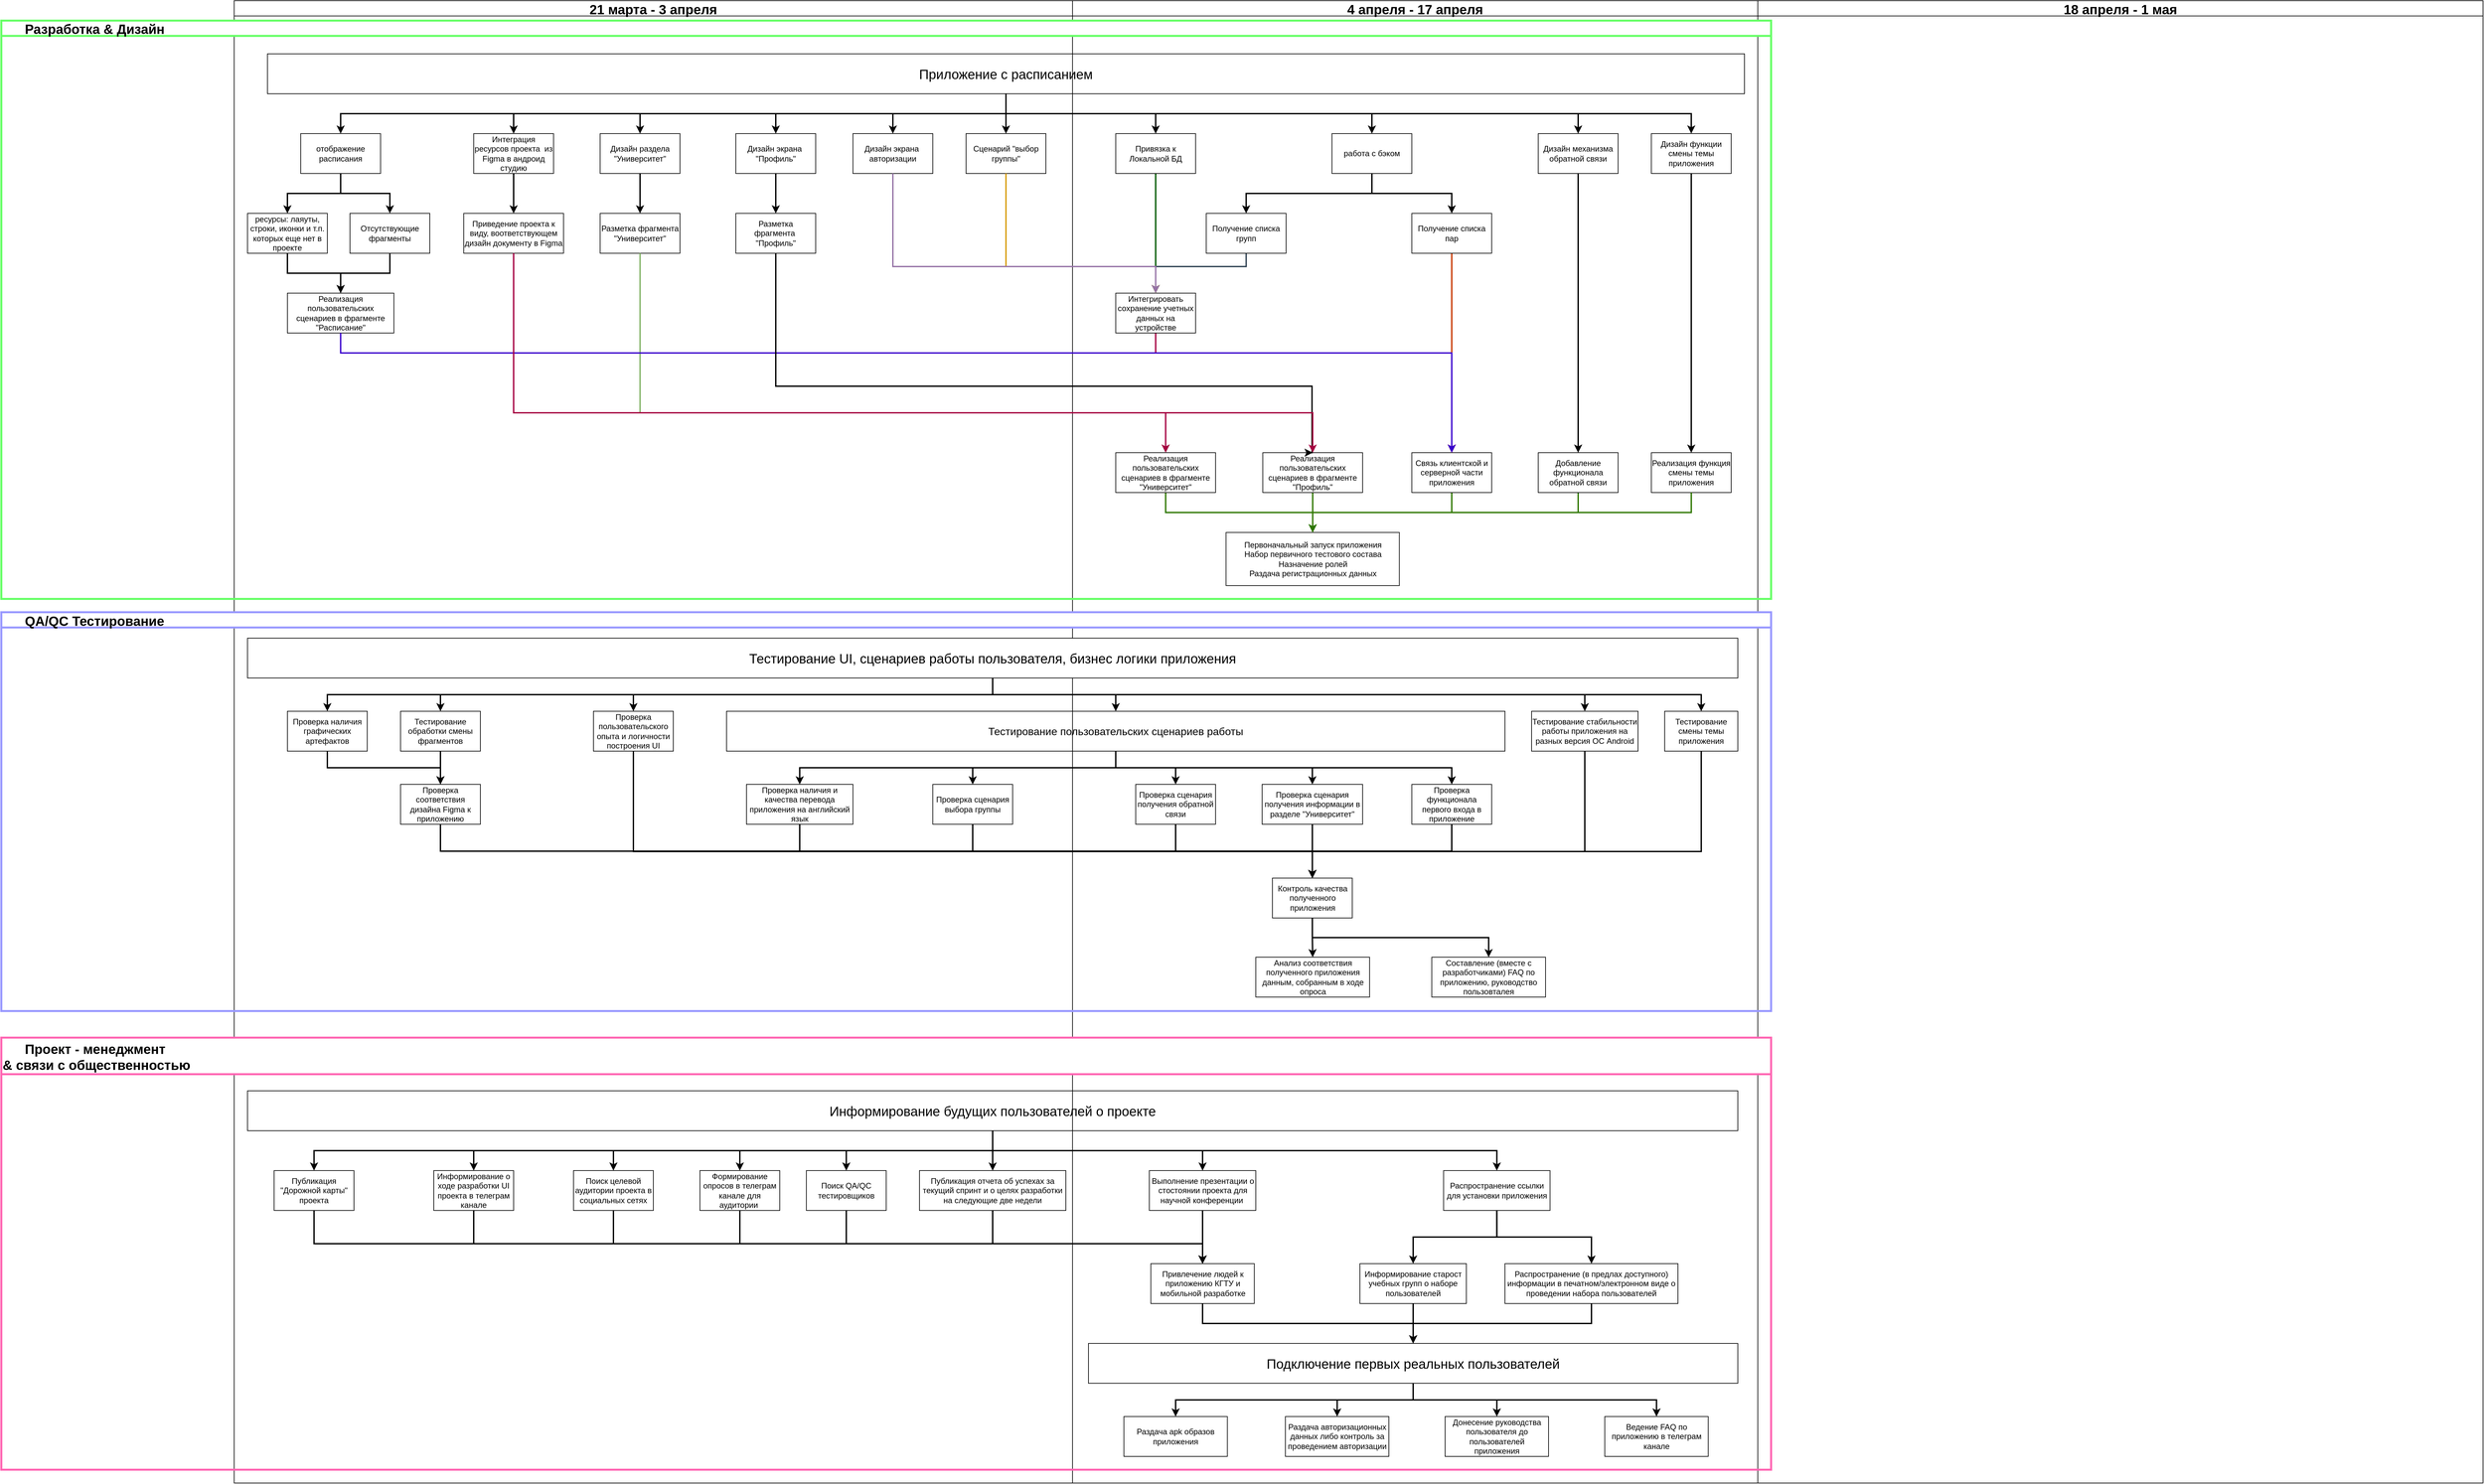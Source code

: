 <mxfile version="16.5.1" type="device"><diagram id="C5RBs43oDa-KdzZeNtuy" name="Page-1"><mxGraphModel dx="3987" dy="1922" grid="1" gridSize="10" guides="1" tooltips="1" connect="1" arrows="1" fold="1" page="1" pageScale="1" pageWidth="827" pageHeight="1169" math="0" shadow="0"><root><mxCell id="WIyWlLk6GJQsqaUBKTNV-0"/><mxCell id="WIyWlLk6GJQsqaUBKTNV-1" parent="WIyWlLk6GJQsqaUBKTNV-0"/><mxCell id="mG1M-yk3VcpNucP_O7us-0" value="21 марта - 3 апреля" style="swimlane;fontSize=20;" parent="WIyWlLk6GJQsqaUBKTNV-1" vertex="1"><mxGeometry x="-460" width="1260" height="2230" as="geometry"/></mxCell><mxCell id="mG1M-yk3VcpNucP_O7us-6" style="edgeStyle=orthogonalEdgeStyle;rounded=0;orthogonalLoop=1;jettySize=auto;html=1;exitX=0.5;exitY=1;exitDx=0;exitDy=0;entryX=0.5;entryY=0;entryDx=0;entryDy=0;strokeWidth=2;" parent="mG1M-yk3VcpNucP_O7us-0" source="mG1M-yk3VcpNucP_O7us-3" target="mG1M-yk3VcpNucP_O7us-4" edge="1"><mxGeometry relative="1" as="geometry"/></mxCell><mxCell id="mG1M-yk3VcpNucP_O7us-9" style="edgeStyle=orthogonalEdgeStyle;rounded=0;orthogonalLoop=1;jettySize=auto;html=1;exitX=0.5;exitY=1;exitDx=0;exitDy=0;entryX=0.5;entryY=0;entryDx=0;entryDy=0;strokeWidth=2;" parent="mG1M-yk3VcpNucP_O7us-0" source="mG1M-yk3VcpNucP_O7us-3" target="mG1M-yk3VcpNucP_O7us-7" edge="1"><mxGeometry relative="1" as="geometry"/></mxCell><mxCell id="mG1M-yk3VcpNucP_O7us-24" style="edgeStyle=orthogonalEdgeStyle;rounded=0;orthogonalLoop=1;jettySize=auto;html=1;exitX=0.5;exitY=1;exitDx=0;exitDy=0;entryX=0.5;entryY=0;entryDx=0;entryDy=0;strokeWidth=2;" parent="mG1M-yk3VcpNucP_O7us-0" source="mG1M-yk3VcpNucP_O7us-3" target="mG1M-yk3VcpNucP_O7us-22" edge="1"><mxGeometry relative="1" as="geometry"/></mxCell><mxCell id="tsJl-Ncf4LQi9Bpg0FQV-4" style="edgeStyle=orthogonalEdgeStyle;rounded=0;orthogonalLoop=1;jettySize=auto;html=1;exitX=0.5;exitY=1;exitDx=0;exitDy=0;entryX=0.5;entryY=0;entryDx=0;entryDy=0;strokeWidth=2;" edge="1" parent="mG1M-yk3VcpNucP_O7us-0" source="mG1M-yk3VcpNucP_O7us-3" target="tsJl-Ncf4LQi9Bpg0FQV-3"><mxGeometry relative="1" as="geometry"/></mxCell><mxCell id="tsJl-Ncf4LQi9Bpg0FQV-12" style="edgeStyle=orthogonalEdgeStyle;rounded=0;orthogonalLoop=1;jettySize=auto;html=1;exitX=0.5;exitY=1;exitDx=0;exitDy=0;entryX=0.5;entryY=0;entryDx=0;entryDy=0;strokeWidth=2;" edge="1" parent="mG1M-yk3VcpNucP_O7us-0" source="mG1M-yk3VcpNucP_O7us-3" target="tsJl-Ncf4LQi9Bpg0FQV-11"><mxGeometry relative="1" as="geometry"/></mxCell><mxCell id="tsJl-Ncf4LQi9Bpg0FQV-28" style="edgeStyle=orthogonalEdgeStyle;rounded=0;orthogonalLoop=1;jettySize=auto;html=1;exitX=0.5;exitY=1;exitDx=0;exitDy=0;entryX=0.5;entryY=0;entryDx=0;entryDy=0;strokeWidth=2;" edge="1" parent="mG1M-yk3VcpNucP_O7us-0" source="mG1M-yk3VcpNucP_O7us-3" target="tsJl-Ncf4LQi9Bpg0FQV-27"><mxGeometry relative="1" as="geometry"/></mxCell><mxCell id="mG1M-yk3VcpNucP_O7us-3" value="&lt;font style=&quot;font-size: 20px&quot;&gt;Приложение с расписанием&lt;/font&gt;" style="rounded=0;whiteSpace=wrap;html=1;" parent="mG1M-yk3VcpNucP_O7us-0" vertex="1"><mxGeometry x="50" y="80" width="2220" height="60" as="geometry"/></mxCell><mxCell id="mG1M-yk3VcpNucP_O7us-12" style="edgeStyle=orthogonalEdgeStyle;rounded=0;orthogonalLoop=1;jettySize=auto;html=1;exitX=0.5;exitY=1;exitDx=0;exitDy=0;entryX=0.5;entryY=0;entryDx=0;entryDy=0;strokeWidth=2;" parent="mG1M-yk3VcpNucP_O7us-0" source="mG1M-yk3VcpNucP_O7us-4" target="mG1M-yk3VcpNucP_O7us-10" edge="1"><mxGeometry relative="1" as="geometry"/></mxCell><mxCell id="mG1M-yk3VcpNucP_O7us-13" style="edgeStyle=orthogonalEdgeStyle;rounded=0;orthogonalLoop=1;jettySize=auto;html=1;exitX=0.5;exitY=1;exitDx=0;exitDy=0;entryX=0.5;entryY=0;entryDx=0;entryDy=0;strokeWidth=2;" parent="mG1M-yk3VcpNucP_O7us-0" source="mG1M-yk3VcpNucP_O7us-4" target="mG1M-yk3VcpNucP_O7us-11" edge="1"><mxGeometry relative="1" as="geometry"/></mxCell><mxCell id="mG1M-yk3VcpNucP_O7us-4" value="отображение расписания" style="rounded=0;whiteSpace=wrap;html=1;" parent="mG1M-yk3VcpNucP_O7us-0" vertex="1"><mxGeometry x="100" y="200" width="120" height="60" as="geometry"/></mxCell><mxCell id="tsJl-Ncf4LQi9Bpg0FQV-23" style="edgeStyle=orthogonalEdgeStyle;rounded=0;orthogonalLoop=1;jettySize=auto;html=1;exitX=0.5;exitY=1;exitDx=0;exitDy=0;entryX=0.5;entryY=0;entryDx=0;entryDy=0;strokeWidth=2;" edge="1" parent="mG1M-yk3VcpNucP_O7us-0" source="mG1M-yk3VcpNucP_O7us-7" target="tsJl-Ncf4LQi9Bpg0FQV-22"><mxGeometry relative="1" as="geometry"/></mxCell><mxCell id="mG1M-yk3VcpNucP_O7us-7" value="Интеграция ресурсов проекта&amp;nbsp; из Figma в андроид студию" style="rounded=0;whiteSpace=wrap;html=1;" parent="mG1M-yk3VcpNucP_O7us-0" vertex="1"><mxGeometry x="360" y="200" width="120" height="60" as="geometry"/></mxCell><mxCell id="tsJl-Ncf4LQi9Bpg0FQV-1" style="edgeStyle=orthogonalEdgeStyle;rounded=0;orthogonalLoop=1;jettySize=auto;html=1;exitX=0.5;exitY=1;exitDx=0;exitDy=0;entryX=0.5;entryY=0;entryDx=0;entryDy=0;strokeWidth=2;" edge="1" parent="mG1M-yk3VcpNucP_O7us-0" source="mG1M-yk3VcpNucP_O7us-10" target="tsJl-Ncf4LQi9Bpg0FQV-0"><mxGeometry relative="1" as="geometry"/></mxCell><mxCell id="mG1M-yk3VcpNucP_O7us-10" value="ресурсы: лаяуты, строки, иконки и т.п. которых еще нет в проекте" style="rounded=0;whiteSpace=wrap;html=1;" parent="mG1M-yk3VcpNucP_O7us-0" vertex="1"><mxGeometry x="20" y="320" width="120" height="60" as="geometry"/></mxCell><mxCell id="tsJl-Ncf4LQi9Bpg0FQV-2" style="edgeStyle=orthogonalEdgeStyle;rounded=0;orthogonalLoop=1;jettySize=auto;html=1;exitX=0.5;exitY=1;exitDx=0;exitDy=0;entryX=0.5;entryY=0;entryDx=0;entryDy=0;strokeWidth=2;" edge="1" parent="mG1M-yk3VcpNucP_O7us-0" source="mG1M-yk3VcpNucP_O7us-11" target="tsJl-Ncf4LQi9Bpg0FQV-0"><mxGeometry relative="1" as="geometry"/></mxCell><mxCell id="mG1M-yk3VcpNucP_O7us-11" value="Отсутствующие фрагменты" style="rounded=0;whiteSpace=wrap;html=1;" parent="mG1M-yk3VcpNucP_O7us-0" vertex="1"><mxGeometry x="174" y="320" width="120" height="60" as="geometry"/></mxCell><mxCell id="tsJl-Ncf4LQi9Bpg0FQV-8" style="edgeStyle=orthogonalEdgeStyle;rounded=0;orthogonalLoop=1;jettySize=auto;html=1;exitX=0.5;exitY=1;exitDx=0;exitDy=0;entryX=0.5;entryY=0;entryDx=0;entryDy=0;strokeWidth=2;" edge="1" parent="mG1M-yk3VcpNucP_O7us-0" source="mG1M-yk3VcpNucP_O7us-22" target="tsJl-Ncf4LQi9Bpg0FQV-7"><mxGeometry relative="1" as="geometry"/></mxCell><mxCell id="mG1M-yk3VcpNucP_O7us-22" value="Дизайн раздела &quot;Университет&quot;" style="rounded=0;whiteSpace=wrap;html=1;" parent="mG1M-yk3VcpNucP_O7us-0" vertex="1"><mxGeometry x="550" y="200" width="120" height="60" as="geometry"/></mxCell><mxCell id="tsJl-Ncf4LQi9Bpg0FQV-0" value="Реализация пользовательских сценариев в фрагменте &quot;Расписание&quot;" style="rounded=0;whiteSpace=wrap;html=1;" vertex="1" parent="mG1M-yk3VcpNucP_O7us-0"><mxGeometry x="80" y="440" width="160" height="60" as="geometry"/></mxCell><mxCell id="tsJl-Ncf4LQi9Bpg0FQV-3" value="Дизайн экрана&amp;nbsp; авторизации" style="rounded=0;whiteSpace=wrap;html=1;" vertex="1" parent="mG1M-yk3VcpNucP_O7us-0"><mxGeometry x="930" y="200" width="120" height="60" as="geometry"/></mxCell><mxCell id="tsJl-Ncf4LQi9Bpg0FQV-7" value="Разметка фрагмента &quot;Университет&quot;" style="rounded=0;whiteSpace=wrap;html=1;" vertex="1" parent="mG1M-yk3VcpNucP_O7us-0"><mxGeometry x="550" y="320" width="120" height="60" as="geometry"/></mxCell><mxCell id="tsJl-Ncf4LQi9Bpg0FQV-11" value="Сценарий &quot;выбор группы&quot;" style="rounded=0;whiteSpace=wrap;html=1;" vertex="1" parent="mG1M-yk3VcpNucP_O7us-0"><mxGeometry x="1100" y="200" width="120" height="60" as="geometry"/></mxCell><mxCell id="tsJl-Ncf4LQi9Bpg0FQV-22" value="Приведение проекта к виду, воответствующем дизайн документу в Figma" style="rounded=0;whiteSpace=wrap;html=1;" vertex="1" parent="mG1M-yk3VcpNucP_O7us-0"><mxGeometry x="345" y="320" width="150" height="60" as="geometry"/></mxCell><mxCell id="tsJl-Ncf4LQi9Bpg0FQV-30" style="edgeStyle=orthogonalEdgeStyle;rounded=0;orthogonalLoop=1;jettySize=auto;html=1;exitX=0.5;exitY=1;exitDx=0;exitDy=0;entryX=0.5;entryY=0;entryDx=0;entryDy=0;strokeWidth=2;" edge="1" parent="mG1M-yk3VcpNucP_O7us-0" source="tsJl-Ncf4LQi9Bpg0FQV-27" target="tsJl-Ncf4LQi9Bpg0FQV-29"><mxGeometry relative="1" as="geometry"/></mxCell><mxCell id="tsJl-Ncf4LQi9Bpg0FQV-27" value="Дизайн экрана&amp;nbsp; &quot;Профиль&quot;" style="rounded=0;whiteSpace=wrap;html=1;" vertex="1" parent="mG1M-yk3VcpNucP_O7us-0"><mxGeometry x="754" y="200" width="120" height="60" as="geometry"/></mxCell><mxCell id="tsJl-Ncf4LQi9Bpg0FQV-29" value="Разметка фрагмента&amp;nbsp; &quot;Профиль&quot;" style="rounded=0;whiteSpace=wrap;html=1;" vertex="1" parent="mG1M-yk3VcpNucP_O7us-0"><mxGeometry x="754" y="320" width="120" height="60" as="geometry"/></mxCell><mxCell id="tsJl-Ncf4LQi9Bpg0FQV-76" style="edgeStyle=orthogonalEdgeStyle;rounded=0;orthogonalLoop=1;jettySize=auto;html=1;exitX=0.5;exitY=1;exitDx=0;exitDy=0;entryX=0.5;entryY=0;entryDx=0;entryDy=0;fontSize=20;strokeWidth=2;" edge="1" parent="mG1M-yk3VcpNucP_O7us-0" source="tsJl-Ncf4LQi9Bpg0FQV-72" target="tsJl-Ncf4LQi9Bpg0FQV-75"><mxGeometry relative="1" as="geometry"/></mxCell><mxCell id="tsJl-Ncf4LQi9Bpg0FQV-72" value="Тестирование обработки смены фрагментов" style="rounded=0;whiteSpace=wrap;html=1;" vertex="1" parent="mG1M-yk3VcpNucP_O7us-0"><mxGeometry x="250" y="1069" width="120" height="60" as="geometry"/></mxCell><mxCell id="tsJl-Ncf4LQi9Bpg0FQV-83" style="edgeStyle=orthogonalEdgeStyle;rounded=0;orthogonalLoop=1;jettySize=auto;html=1;exitX=0.5;exitY=1;exitDx=0;exitDy=0;entryX=0.5;entryY=0;entryDx=0;entryDy=0;fontSize=20;strokeWidth=2;" edge="1" parent="mG1M-yk3VcpNucP_O7us-0" source="tsJl-Ncf4LQi9Bpg0FQV-74" target="tsJl-Ncf4LQi9Bpg0FQV-81"><mxGeometry relative="1" as="geometry"/></mxCell><mxCell id="tsJl-Ncf4LQi9Bpg0FQV-96" style="edgeStyle=orthogonalEdgeStyle;rounded=0;orthogonalLoop=1;jettySize=auto;html=1;exitX=0.5;exitY=1;exitDx=0;exitDy=0;entryX=0.5;entryY=0;entryDx=0;entryDy=0;fontSize=20;strokeWidth=2;" edge="1" parent="mG1M-yk3VcpNucP_O7us-0" source="tsJl-Ncf4LQi9Bpg0FQV-74" target="tsJl-Ncf4LQi9Bpg0FQV-95"><mxGeometry relative="1" as="geometry"/></mxCell><mxCell id="tsJl-Ncf4LQi9Bpg0FQV-74" value="&lt;font style=&quot;font-size: 16px&quot;&gt;Тестирование пользовательских сценариев работы&lt;/font&gt;" style="rounded=0;whiteSpace=wrap;html=1;" vertex="1" parent="mG1M-yk3VcpNucP_O7us-0"><mxGeometry x="740" y="1069" width="1170" height="60" as="geometry"/></mxCell><mxCell id="tsJl-Ncf4LQi9Bpg0FQV-75" value="Проверка соответствия дизайна Figma к приложению" style="rounded=0;whiteSpace=wrap;html=1;" vertex="1" parent="mG1M-yk3VcpNucP_O7us-0"><mxGeometry x="250" y="1179" width="120" height="60" as="geometry"/></mxCell><mxCell id="tsJl-Ncf4LQi9Bpg0FQV-79" style="edgeStyle=orthogonalEdgeStyle;rounded=0;orthogonalLoop=1;jettySize=auto;html=1;exitX=0.5;exitY=1;exitDx=0;exitDy=0;entryX=0.5;entryY=0;entryDx=0;entryDy=0;fontSize=20;strokeWidth=2;" edge="1" parent="mG1M-yk3VcpNucP_O7us-0" source="tsJl-Ncf4LQi9Bpg0FQV-77" target="tsJl-Ncf4LQi9Bpg0FQV-75"><mxGeometry relative="1" as="geometry"/></mxCell><mxCell id="tsJl-Ncf4LQi9Bpg0FQV-77" value="Проверка наличия графических артефактов" style="rounded=0;whiteSpace=wrap;html=1;" vertex="1" parent="mG1M-yk3VcpNucP_O7us-0"><mxGeometry x="80" y="1069" width="120" height="60" as="geometry"/></mxCell><mxCell id="tsJl-Ncf4LQi9Bpg0FQV-81" value="Проверка сценария выбора группы" style="rounded=0;whiteSpace=wrap;html=1;" vertex="1" parent="mG1M-yk3VcpNucP_O7us-0"><mxGeometry x="1050" y="1179" width="120" height="60" as="geometry"/></mxCell><mxCell id="tsJl-Ncf4LQi9Bpg0FQV-95" value="Проверка наличия и качества перевода приложения на английский язык" style="rounded=0;whiteSpace=wrap;html=1;" vertex="1" parent="mG1M-yk3VcpNucP_O7us-0"><mxGeometry x="770" y="1179" width="160" height="60" as="geometry"/></mxCell><mxCell id="tsJl-Ncf4LQi9Bpg0FQV-105" value="Проверка пользовательского опыта и логичности построения UI" style="rounded=0;whiteSpace=wrap;html=1;" vertex="1" parent="mG1M-yk3VcpNucP_O7us-0"><mxGeometry x="540" y="1069" width="120" height="60" as="geometry"/></mxCell><mxCell id="tsJl-Ncf4LQi9Bpg0FQV-122" style="edgeStyle=orthogonalEdgeStyle;rounded=0;orthogonalLoop=1;jettySize=auto;html=1;exitX=0.5;exitY=1;exitDx=0;exitDy=0;entryX=0.5;entryY=0;entryDx=0;entryDy=0;fontSize=20;strokeWidth=2;" edge="1" parent="mG1M-yk3VcpNucP_O7us-0" source="tsJl-Ncf4LQi9Bpg0FQV-117" target="tsJl-Ncf4LQi9Bpg0FQV-119"><mxGeometry relative="1" as="geometry"/></mxCell><mxCell id="tsJl-Ncf4LQi9Bpg0FQV-124" style="edgeStyle=orthogonalEdgeStyle;rounded=0;orthogonalLoop=1;jettySize=auto;html=1;exitX=0.5;exitY=1;exitDx=0;exitDy=0;entryX=0.5;entryY=0;entryDx=0;entryDy=0;fontSize=20;strokeWidth=2;" edge="1" parent="mG1M-yk3VcpNucP_O7us-0" source="tsJl-Ncf4LQi9Bpg0FQV-117" target="tsJl-Ncf4LQi9Bpg0FQV-123"><mxGeometry relative="1" as="geometry"/></mxCell><mxCell id="tsJl-Ncf4LQi9Bpg0FQV-130" style="edgeStyle=orthogonalEdgeStyle;rounded=0;orthogonalLoop=1;jettySize=auto;html=1;exitX=0.5;exitY=1;exitDx=0;exitDy=0;entryX=0.5;entryY=0;entryDx=0;entryDy=0;fontSize=20;strokeWidth=2;" edge="1" parent="mG1M-yk3VcpNucP_O7us-0" source="tsJl-Ncf4LQi9Bpg0FQV-117" target="tsJl-Ncf4LQi9Bpg0FQV-129"><mxGeometry relative="1" as="geometry"/></mxCell><mxCell id="tsJl-Ncf4LQi9Bpg0FQV-117" value="&lt;font style=&quot;font-size: 20px&quot;&gt;Информирование будущих пользователей о проекте&lt;/font&gt;" style="rounded=0;whiteSpace=wrap;html=1;" vertex="1" parent="mG1M-yk3VcpNucP_O7us-0"><mxGeometry x="20" y="1640" width="2240" height="60" as="geometry"/></mxCell><mxCell id="tsJl-Ncf4LQi9Bpg0FQV-119" value="Публикация &quot;Дорожной карты&quot; проекта" style="rounded=0;whiteSpace=wrap;html=1;" vertex="1" parent="mG1M-yk3VcpNucP_O7us-0"><mxGeometry x="60" y="1760" width="120" height="60" as="geometry"/></mxCell><mxCell id="tsJl-Ncf4LQi9Bpg0FQV-123" value="Поиск целевой аудитории проекта в социальных сетях" style="rounded=0;whiteSpace=wrap;html=1;" vertex="1" parent="mG1M-yk3VcpNucP_O7us-0"><mxGeometry x="510" y="1760" width="120" height="60" as="geometry"/></mxCell><mxCell id="tsJl-Ncf4LQi9Bpg0FQV-129" value="Публикация отчета об успехах за текущий спринт и о целях разработки на следующие две недели" style="rounded=0;whiteSpace=wrap;html=1;" vertex="1" parent="mG1M-yk3VcpNucP_O7us-0"><mxGeometry x="1030" y="1760" width="220" height="60" as="geometry"/></mxCell><mxCell id="mG1M-yk3VcpNucP_O7us-1" value="4 апреля - 17 апреля" style="swimlane;fontSize=20;" parent="WIyWlLk6GJQsqaUBKTNV-1" vertex="1"><mxGeometry x="800" width="1030" height="2230" as="geometry"/></mxCell><mxCell id="mG1M-yk3VcpNucP_O7us-5" value="работа с бэком" style="rounded=0;whiteSpace=wrap;html=1;" parent="mG1M-yk3VcpNucP_O7us-1" vertex="1"><mxGeometry x="390" y="200" width="120" height="60" as="geometry"/></mxCell><mxCell id="tsJl-Ncf4LQi9Bpg0FQV-19" style="edgeStyle=orthogonalEdgeStyle;rounded=0;orthogonalLoop=1;jettySize=auto;html=1;exitX=0.5;exitY=1;exitDx=0;exitDy=0;entryX=0.5;entryY=0;entryDx=0;entryDy=0;fillColor=#647687;strokeColor=#314354;strokeWidth=2;" edge="1" parent="mG1M-yk3VcpNucP_O7us-1" source="mG1M-yk3VcpNucP_O7us-14" target="tsJl-Ncf4LQi9Bpg0FQV-5"><mxGeometry relative="1" as="geometry"><Array as="points"><mxPoint x="260" y="400"/><mxPoint x="410" y="400"/></Array></mxGeometry></mxCell><mxCell id="mG1M-yk3VcpNucP_O7us-14" value="Получение списка групп" style="rounded=0;whiteSpace=wrap;html=1;" parent="mG1M-yk3VcpNucP_O7us-1" vertex="1"><mxGeometry x="201" y="320" width="120" height="60" as="geometry"/></mxCell><mxCell id="mG1M-yk3VcpNucP_O7us-16" style="edgeStyle=orthogonalEdgeStyle;rounded=0;orthogonalLoop=1;jettySize=auto;html=1;exitX=0.5;exitY=1;exitDx=0;exitDy=0;entryX=0.5;entryY=0;entryDx=0;entryDy=0;strokeWidth=2;" parent="mG1M-yk3VcpNucP_O7us-1" source="mG1M-yk3VcpNucP_O7us-5" target="mG1M-yk3VcpNucP_O7us-14" edge="1"><mxGeometry relative="1" as="geometry"/></mxCell><mxCell id="tsJl-Ncf4LQi9Bpg0FQV-20" style="edgeStyle=orthogonalEdgeStyle;rounded=0;orthogonalLoop=1;jettySize=auto;html=1;exitX=0.5;exitY=1;exitDx=0;exitDy=0;entryX=0.5;entryY=0;entryDx=0;entryDy=0;fillColor=#fa6800;strokeColor=#C73500;strokeWidth=2;" edge="1" parent="mG1M-yk3VcpNucP_O7us-1" source="mG1M-yk3VcpNucP_O7us-15" target="mG1M-yk3VcpNucP_O7us-18"><mxGeometry relative="1" as="geometry"/></mxCell><mxCell id="mG1M-yk3VcpNucP_O7us-15" value="Получение списка пар" style="rounded=0;whiteSpace=wrap;html=1;" parent="mG1M-yk3VcpNucP_O7us-1" vertex="1"><mxGeometry x="510" y="320" width="120" height="60" as="geometry"/></mxCell><mxCell id="mG1M-yk3VcpNucP_O7us-17" style="edgeStyle=orthogonalEdgeStyle;rounded=0;orthogonalLoop=1;jettySize=auto;html=1;exitX=0.5;exitY=1;exitDx=0;exitDy=0;entryX=0.5;entryY=0;entryDx=0;entryDy=0;strokeWidth=2;" parent="mG1M-yk3VcpNucP_O7us-1" source="mG1M-yk3VcpNucP_O7us-5" target="mG1M-yk3VcpNucP_O7us-15" edge="1"><mxGeometry relative="1" as="geometry"/></mxCell><mxCell id="tsJl-Ncf4LQi9Bpg0FQV-26" style="edgeStyle=orthogonalEdgeStyle;rounded=0;orthogonalLoop=1;jettySize=auto;html=1;exitX=0.5;exitY=1;exitDx=0;exitDy=0;entryX=0.5;entryY=0;entryDx=0;entryDy=0;strokeWidth=2;fillColor=#60a917;strokeColor=#2D7600;" edge="1" parent="mG1M-yk3VcpNucP_O7us-1" source="mG1M-yk3VcpNucP_O7us-18" target="tsJl-Ncf4LQi9Bpg0FQV-25"><mxGeometry relative="1" as="geometry"/></mxCell><mxCell id="mG1M-yk3VcpNucP_O7us-18" value="Связь клиентской и серверной части приложения" style="rounded=0;whiteSpace=wrap;html=1;" parent="mG1M-yk3VcpNucP_O7us-1" vertex="1"><mxGeometry x="510" y="680" width="120" height="60" as="geometry"/></mxCell><mxCell id="tsJl-Ncf4LQi9Bpg0FQV-114" style="edgeStyle=orthogonalEdgeStyle;rounded=0;orthogonalLoop=1;jettySize=auto;html=1;exitX=0.5;exitY=1;exitDx=0;exitDy=0;entryX=0.5;entryY=0;entryDx=0;entryDy=0;fontSize=20;strokeWidth=2;" edge="1" parent="mG1M-yk3VcpNucP_O7us-1" source="mG1M-yk3VcpNucP_O7us-20" target="tsJl-Ncf4LQi9Bpg0FQV-113"><mxGeometry relative="1" as="geometry"/></mxCell><mxCell id="mG1M-yk3VcpNucP_O7us-20" value="&lt;font style=&quot;font-size: 20px&quot;&gt;Тестирование UI, сценариев работы пользователя, бизнес логики приложения&lt;/font&gt;" style="rounded=0;whiteSpace=wrap;html=1;" parent="mG1M-yk3VcpNucP_O7us-1" vertex="1"><mxGeometry x="-1240" y="959" width="2240" height="60" as="geometry"/></mxCell><mxCell id="tsJl-Ncf4LQi9Bpg0FQV-33" style="edgeStyle=orthogonalEdgeStyle;rounded=0;orthogonalLoop=1;jettySize=auto;html=1;exitX=0.5;exitY=1;exitDx=0;exitDy=0;entryX=0.5;entryY=0;entryDx=0;entryDy=0;strokeWidth=2;fillColor=#60a917;strokeColor=#2D7600;" edge="1" parent="mG1M-yk3VcpNucP_O7us-1" source="tsJl-Ncf4LQi9Bpg0FQV-9" target="tsJl-Ncf4LQi9Bpg0FQV-25"><mxGeometry relative="1" as="geometry"/></mxCell><mxCell id="tsJl-Ncf4LQi9Bpg0FQV-9" value="Реализация пользовательских сценариев в фрагменте &quot;Университет&quot;" style="rounded=0;whiteSpace=wrap;html=1;" vertex="1" parent="mG1M-yk3VcpNucP_O7us-1"><mxGeometry x="65" y="680" width="150" height="60" as="geometry"/></mxCell><mxCell id="tsJl-Ncf4LQi9Bpg0FQV-21" style="edgeStyle=orthogonalEdgeStyle;rounded=0;orthogonalLoop=1;jettySize=auto;html=1;exitX=0.5;exitY=1;exitDx=0;exitDy=0;entryX=0.5;entryY=0;entryDx=0;entryDy=0;fillColor=#d80073;strokeColor=#A50040;strokeWidth=2;" edge="1" parent="mG1M-yk3VcpNucP_O7us-1" source="tsJl-Ncf4LQi9Bpg0FQV-5" target="mG1M-yk3VcpNucP_O7us-18"><mxGeometry relative="1" as="geometry"><Array as="points"><mxPoint x="125" y="530"/><mxPoint x="570" y="530"/></Array></mxGeometry></mxCell><mxCell id="tsJl-Ncf4LQi9Bpg0FQV-5" value="Интегрировать сохранение учетных данных на устройстве" style="rounded=0;whiteSpace=wrap;html=1;" vertex="1" parent="mG1M-yk3VcpNucP_O7us-1"><mxGeometry x="65" y="440" width="120" height="60" as="geometry"/></mxCell><mxCell id="tsJl-Ncf4LQi9Bpg0FQV-15" style="edgeStyle=orthogonalEdgeStyle;rounded=0;orthogonalLoop=1;jettySize=auto;html=1;exitX=0.5;exitY=1;exitDx=0;exitDy=0;entryX=0.5;entryY=0;entryDx=0;entryDy=0;fillColor=#008a00;strokeColor=#005700;strokeWidth=2;" edge="1" parent="mG1M-yk3VcpNucP_O7us-1" source="tsJl-Ncf4LQi9Bpg0FQV-13" target="tsJl-Ncf4LQi9Bpg0FQV-5"><mxGeometry relative="1" as="geometry"/></mxCell><mxCell id="tsJl-Ncf4LQi9Bpg0FQV-13" value="Привязка к Локальной БД" style="rounded=0;whiteSpace=wrap;html=1;" vertex="1" parent="mG1M-yk3VcpNucP_O7us-1"><mxGeometry x="65" y="200" width="120" height="60" as="geometry"/></mxCell><mxCell id="tsJl-Ncf4LQi9Bpg0FQV-25" value="Первоначальный запуск приложения&lt;br&gt;Набор первичного тестового состава&lt;br&gt;Назначение ролей&lt;br&gt;Раздача регистрационных данных" style="rounded=0;whiteSpace=wrap;html=1;" vertex="1" parent="mG1M-yk3VcpNucP_O7us-1"><mxGeometry x="230.75" y="800" width="260.5" height="80" as="geometry"/></mxCell><mxCell id="tsJl-Ncf4LQi9Bpg0FQV-34" style="edgeStyle=orthogonalEdgeStyle;rounded=0;orthogonalLoop=1;jettySize=auto;html=1;exitX=0.5;exitY=1;exitDx=0;exitDy=0;entryX=0.5;entryY=0;entryDx=0;entryDy=0;strokeWidth=2;fillColor=#60a917;strokeColor=#2D7600;" edge="1" parent="mG1M-yk3VcpNucP_O7us-1" source="tsJl-Ncf4LQi9Bpg0FQV-31" target="tsJl-Ncf4LQi9Bpg0FQV-25"><mxGeometry relative="1" as="geometry"/></mxCell><mxCell id="tsJl-Ncf4LQi9Bpg0FQV-31" value="Реализация пользовательских сценариев в фрагменте &quot;Профиль&quot;" style="rounded=0;whiteSpace=wrap;html=1;" vertex="1" parent="mG1M-yk3VcpNucP_O7us-1"><mxGeometry x="286" y="680" width="150" height="60" as="geometry"/></mxCell><mxCell id="tsJl-Ncf4LQi9Bpg0FQV-40" style="edgeStyle=orthogonalEdgeStyle;rounded=0;orthogonalLoop=1;jettySize=auto;html=1;exitX=0.5;exitY=1;exitDx=0;exitDy=0;entryX=0.5;entryY=0;entryDx=0;entryDy=0;strokeWidth=2;" edge="1" parent="mG1M-yk3VcpNucP_O7us-1" source="tsJl-Ncf4LQi9Bpg0FQV-37" target="tsJl-Ncf4LQi9Bpg0FQV-39"><mxGeometry relative="1" as="geometry"/></mxCell><mxCell id="tsJl-Ncf4LQi9Bpg0FQV-37" value="Дизайн механизма обратной связи" style="rounded=0;whiteSpace=wrap;html=1;" vertex="1" parent="mG1M-yk3VcpNucP_O7us-1"><mxGeometry x="700" y="200" width="120" height="60" as="geometry"/></mxCell><mxCell id="tsJl-Ncf4LQi9Bpg0FQV-41" style="edgeStyle=orthogonalEdgeStyle;rounded=0;orthogonalLoop=1;jettySize=auto;html=1;exitX=0.5;exitY=1;exitDx=0;exitDy=0;entryX=0.5;entryY=0;entryDx=0;entryDy=0;strokeWidth=2;fillColor=#60a917;strokeColor=#2D7600;" edge="1" parent="mG1M-yk3VcpNucP_O7us-1" source="tsJl-Ncf4LQi9Bpg0FQV-39" target="tsJl-Ncf4LQi9Bpg0FQV-25"><mxGeometry relative="1" as="geometry"/></mxCell><mxCell id="tsJl-Ncf4LQi9Bpg0FQV-39" value="Добавление функционала обратной связи" style="rounded=0;whiteSpace=wrap;html=1;" vertex="1" parent="mG1M-yk3VcpNucP_O7us-1"><mxGeometry x="700" y="680" width="120" height="60" as="geometry"/></mxCell><mxCell id="tsJl-Ncf4LQi9Bpg0FQV-80" value="Проверка функционала первого входа в приложение" style="rounded=0;whiteSpace=wrap;html=1;" vertex="1" parent="mG1M-yk3VcpNucP_O7us-1"><mxGeometry x="510" y="1179" width="120" height="60" as="geometry"/></mxCell><mxCell id="tsJl-Ncf4LQi9Bpg0FQV-84" value="Проверка сценария получения обратной связи" style="rounded=0;whiteSpace=wrap;html=1;" vertex="1" parent="mG1M-yk3VcpNucP_O7us-1"><mxGeometry x="95" y="1179" width="120" height="60" as="geometry"/></mxCell><mxCell id="tsJl-Ncf4LQi9Bpg0FQV-86" value="Проверка сценария получения информации в разделе &quot;Университет&quot;" style="rounded=0;whiteSpace=wrap;html=1;" vertex="1" parent="mG1M-yk3VcpNucP_O7us-1"><mxGeometry x="285" y="1179" width="151" height="60" as="geometry"/></mxCell><mxCell id="tsJl-Ncf4LQi9Bpg0FQV-97" value="Анализ соответствия полученного приложения данным, собранным в ходе опроса" style="rounded=0;whiteSpace=wrap;html=1;" vertex="1" parent="mG1M-yk3VcpNucP_O7us-1"><mxGeometry x="275.5" y="1439" width="171" height="60" as="geometry"/></mxCell><mxCell id="tsJl-Ncf4LQi9Bpg0FQV-99" value="Тестирование стабильности работы приложения на разных версия ОС Android" style="rounded=0;whiteSpace=wrap;html=1;" vertex="1" parent="mG1M-yk3VcpNucP_O7us-1"><mxGeometry x="690" y="1069" width="160" height="60" as="geometry"/></mxCell><mxCell id="tsJl-Ncf4LQi9Bpg0FQV-100" style="edgeStyle=orthogonalEdgeStyle;rounded=0;orthogonalLoop=1;jettySize=auto;html=1;exitX=0.5;exitY=1;exitDx=0;exitDy=0;entryX=0.5;entryY=0;entryDx=0;entryDy=0;fontSize=20;strokeWidth=2;" edge="1" parent="mG1M-yk3VcpNucP_O7us-1" source="mG1M-yk3VcpNucP_O7us-20" target="tsJl-Ncf4LQi9Bpg0FQV-99"><mxGeometry relative="1" as="geometry"/></mxCell><mxCell id="tsJl-Ncf4LQi9Bpg0FQV-113" value="Тестирование смены темы приложения" style="rounded=0;whiteSpace=wrap;html=1;" vertex="1" parent="mG1M-yk3VcpNucP_O7us-1"><mxGeometry x="890" y="1069" width="110" height="60" as="geometry"/></mxCell><mxCell id="tsJl-Ncf4LQi9Bpg0FQV-127" value="Выполнение презентации о стостоянии проекта для научной конференции&amp;nbsp;" style="rounded=0;whiteSpace=wrap;html=1;" vertex="1" parent="mG1M-yk3VcpNucP_O7us-1"><mxGeometry x="115.5" y="1760" width="160" height="60" as="geometry"/></mxCell><mxCell id="tsJl-Ncf4LQi9Bpg0FQV-140" value="Распространение ссылки для установки приложения" style="rounded=0;whiteSpace=wrap;html=1;" vertex="1" parent="mG1M-yk3VcpNucP_O7us-1"><mxGeometry x="557.75" y="1760" width="160" height="60" as="geometry"/></mxCell><mxCell id="mG1M-yk3VcpNucP_O7us-2" value="18 апреля - 1 мая" style="swimlane;fontSize=20;" parent="WIyWlLk6GJQsqaUBKTNV-1" vertex="1"><mxGeometry x="1830" width="1090" height="2230" as="geometry"/></mxCell><mxCell id="mG1M-yk3VcpNucP_O7us-8" style="edgeStyle=orthogonalEdgeStyle;rounded=0;orthogonalLoop=1;jettySize=auto;html=1;exitX=0.5;exitY=1;exitDx=0;exitDy=0;entryX=0.5;entryY=0;entryDx=0;entryDy=0;strokeWidth=2;" parent="WIyWlLk6GJQsqaUBKTNV-1" source="mG1M-yk3VcpNucP_O7us-3" target="mG1M-yk3VcpNucP_O7us-5" edge="1"><mxGeometry relative="1" as="geometry"/></mxCell><mxCell id="tsJl-Ncf4LQi9Bpg0FQV-10" style="edgeStyle=orthogonalEdgeStyle;rounded=0;orthogonalLoop=1;jettySize=auto;html=1;exitX=0.5;exitY=1;exitDx=0;exitDy=0;entryX=0.5;entryY=0;entryDx=0;entryDy=0;fillColor=#d5e8d4;strokeColor=#82b366;strokeWidth=2;" edge="1" parent="WIyWlLk6GJQsqaUBKTNV-1" source="tsJl-Ncf4LQi9Bpg0FQV-7" target="tsJl-Ncf4LQi9Bpg0FQV-9"><mxGeometry relative="1" as="geometry"><Array as="points"><mxPoint x="150" y="620"/><mxPoint x="940" y="620"/></Array></mxGeometry></mxCell><mxCell id="tsJl-Ncf4LQi9Bpg0FQV-14" style="edgeStyle=orthogonalEdgeStyle;rounded=0;orthogonalLoop=1;jettySize=auto;html=1;exitX=0.5;exitY=1;exitDx=0;exitDy=0;entryX=0.5;entryY=0;entryDx=0;entryDy=0;strokeWidth=2;" edge="1" parent="WIyWlLk6GJQsqaUBKTNV-1" source="mG1M-yk3VcpNucP_O7us-3" target="tsJl-Ncf4LQi9Bpg0FQV-13"><mxGeometry relative="1" as="geometry"/></mxCell><mxCell id="tsJl-Ncf4LQi9Bpg0FQV-16" style="edgeStyle=orthogonalEdgeStyle;rounded=0;orthogonalLoop=1;jettySize=auto;html=1;exitX=0.5;exitY=1;exitDx=0;exitDy=0;entryX=0.5;entryY=0;entryDx=0;entryDy=0;fillColor=#ffe6cc;strokeColor=#d79b00;strokeWidth=2;" edge="1" parent="WIyWlLk6GJQsqaUBKTNV-1" source="tsJl-Ncf4LQi9Bpg0FQV-11" target="tsJl-Ncf4LQi9Bpg0FQV-5"><mxGeometry relative="1" as="geometry"><Array as="points"><mxPoint x="700" y="400"/><mxPoint x="925" y="400"/></Array></mxGeometry></mxCell><mxCell id="tsJl-Ncf4LQi9Bpg0FQV-17" style="edgeStyle=orthogonalEdgeStyle;rounded=0;orthogonalLoop=1;jettySize=auto;html=1;exitX=0.5;exitY=1;exitDx=0;exitDy=0;entryX=0.5;entryY=0;entryDx=0;entryDy=0;fillColor=#e1d5e7;strokeColor=#9673a6;strokeWidth=2;" edge="1" parent="WIyWlLk6GJQsqaUBKTNV-1" source="tsJl-Ncf4LQi9Bpg0FQV-3" target="tsJl-Ncf4LQi9Bpg0FQV-5"><mxGeometry relative="1" as="geometry"><Array as="points"><mxPoint x="530" y="400"/><mxPoint x="925" y="400"/></Array></mxGeometry></mxCell><mxCell id="tsJl-Ncf4LQi9Bpg0FQV-18" style="edgeStyle=orthogonalEdgeStyle;rounded=0;orthogonalLoop=1;jettySize=auto;html=1;exitX=0.5;exitY=1;exitDx=0;exitDy=0;entryX=0.5;entryY=0;entryDx=0;entryDy=0;fillColor=#6a00ff;strokeColor=#3700CC;strokeWidth=2;" edge="1" parent="WIyWlLk6GJQsqaUBKTNV-1" source="tsJl-Ncf4LQi9Bpg0FQV-0" target="mG1M-yk3VcpNucP_O7us-18"><mxGeometry relative="1" as="geometry"><Array as="points"><mxPoint x="-300" y="530"/><mxPoint x="1370" y="530"/></Array></mxGeometry></mxCell><mxCell id="tsJl-Ncf4LQi9Bpg0FQV-24" style="edgeStyle=orthogonalEdgeStyle;rounded=0;orthogonalLoop=1;jettySize=auto;html=1;exitX=0.5;exitY=1;exitDx=0;exitDy=0;entryX=0.5;entryY=0;entryDx=0;entryDy=0;strokeWidth=2;fillColor=#d80073;strokeColor=#A50040;" edge="1" parent="WIyWlLk6GJQsqaUBKTNV-1" source="tsJl-Ncf4LQi9Bpg0FQV-22" target="tsJl-Ncf4LQi9Bpg0FQV-9"><mxGeometry relative="1" as="geometry"><Array as="points"><mxPoint x="-40" y="620"/><mxPoint x="940" y="620"/></Array></mxGeometry></mxCell><mxCell id="tsJl-Ncf4LQi9Bpg0FQV-32" style="edgeStyle=orthogonalEdgeStyle;rounded=0;orthogonalLoop=1;jettySize=auto;html=1;exitX=0.5;exitY=1;exitDx=0;exitDy=0;entryX=0.5;entryY=0;entryDx=0;entryDy=0;strokeWidth=2;" edge="1" parent="WIyWlLk6GJQsqaUBKTNV-1" source="tsJl-Ncf4LQi9Bpg0FQV-29" target="tsJl-Ncf4LQi9Bpg0FQV-31"><mxGeometry relative="1" as="geometry"><Array as="points"><mxPoint x="354" y="580"/><mxPoint x="1160" y="580"/><mxPoint x="1160" y="680"/></Array></mxGeometry></mxCell><mxCell id="tsJl-Ncf4LQi9Bpg0FQV-36" style="edgeStyle=orthogonalEdgeStyle;rounded=0;orthogonalLoop=1;jettySize=auto;html=1;exitX=0.5;exitY=1;exitDx=0;exitDy=0;entryX=0.5;entryY=0;entryDx=0;entryDy=0;strokeWidth=2;fillColor=#d80073;strokeColor=#A50040;" edge="1" parent="WIyWlLk6GJQsqaUBKTNV-1" source="tsJl-Ncf4LQi9Bpg0FQV-22" target="tsJl-Ncf4LQi9Bpg0FQV-31"><mxGeometry relative="1" as="geometry"><Array as="points"><mxPoint x="-40" y="620"/><mxPoint x="1161" y="620"/></Array></mxGeometry></mxCell><mxCell id="tsJl-Ncf4LQi9Bpg0FQV-38" style="edgeStyle=orthogonalEdgeStyle;rounded=0;orthogonalLoop=1;jettySize=auto;html=1;exitX=0.5;exitY=1;exitDx=0;exitDy=0;entryX=0.5;entryY=0;entryDx=0;entryDy=0;strokeWidth=2;" edge="1" parent="WIyWlLk6GJQsqaUBKTNV-1" source="mG1M-yk3VcpNucP_O7us-3" target="tsJl-Ncf4LQi9Bpg0FQV-37"><mxGeometry relative="1" as="geometry"/></mxCell><mxCell id="tsJl-Ncf4LQi9Bpg0FQV-69" value="      Проект - менеджмент&#10;&amp; связи с общественностью" style="swimlane;fontSize=20;align=left;strokeColor=#FF66B3;strokeWidth=3;startSize=55;" vertex="1" parent="WIyWlLk6GJQsqaUBKTNV-1"><mxGeometry x="-810" y="1560" width="2660" height="650" as="geometry"/></mxCell><mxCell id="tsJl-Ncf4LQi9Bpg0FQV-125" value="Поиск QA/QC тестировщиков" style="rounded=0;whiteSpace=wrap;html=1;" vertex="1" parent="tsJl-Ncf4LQi9Bpg0FQV-69"><mxGeometry x="1210" y="200" width="120" height="60" as="geometry"/></mxCell><mxCell id="tsJl-Ncf4LQi9Bpg0FQV-131" value="Формирование опросов в телеграм канале для аудитории&amp;nbsp;" style="rounded=0;whiteSpace=wrap;html=1;" vertex="1" parent="tsJl-Ncf4LQi9Bpg0FQV-69"><mxGeometry x="1050" y="200" width="120" height="60" as="geometry"/></mxCell><mxCell id="tsJl-Ncf4LQi9Bpg0FQV-120" value="Информирование о ходе разработки UI проекта в телеграм канале" style="rounded=0;whiteSpace=wrap;html=1;" vertex="1" parent="tsJl-Ncf4LQi9Bpg0FQV-69"><mxGeometry x="650" y="200" width="120" height="60" as="geometry"/></mxCell><mxCell id="tsJl-Ncf4LQi9Bpg0FQV-133" value="Привлечение людей к приложению КГТУ и мобильной разработке" style="rounded=0;whiteSpace=wrap;html=1;" vertex="1" parent="tsJl-Ncf4LQi9Bpg0FQV-69"><mxGeometry x="1727.75" y="340" width="155.5" height="60" as="geometry"/></mxCell><mxCell id="tsJl-Ncf4LQi9Bpg0FQV-134" style="edgeStyle=orthogonalEdgeStyle;rounded=0;orthogonalLoop=1;jettySize=auto;html=1;exitX=0.5;exitY=1;exitDx=0;exitDy=0;entryX=0.5;entryY=0;entryDx=0;entryDy=0;fontSize=20;strokeWidth=2;" edge="1" parent="tsJl-Ncf4LQi9Bpg0FQV-69" source="tsJl-Ncf4LQi9Bpg0FQV-120" target="tsJl-Ncf4LQi9Bpg0FQV-133"><mxGeometry relative="1" as="geometry"><Array as="points"><mxPoint x="710" y="310"/><mxPoint x="1805" y="310"/></Array></mxGeometry></mxCell><mxCell id="tsJl-Ncf4LQi9Bpg0FQV-137" style="edgeStyle=orthogonalEdgeStyle;rounded=0;orthogonalLoop=1;jettySize=auto;html=1;exitX=0.5;exitY=1;exitDx=0;exitDy=0;entryX=0.5;entryY=0;entryDx=0;entryDy=0;fontSize=20;strokeWidth=2;" edge="1" parent="tsJl-Ncf4LQi9Bpg0FQV-69" source="tsJl-Ncf4LQi9Bpg0FQV-131" target="tsJl-Ncf4LQi9Bpg0FQV-133"><mxGeometry relative="1" as="geometry"><Array as="points"><mxPoint x="1110" y="310"/><mxPoint x="1805" y="310"/></Array></mxGeometry></mxCell><mxCell id="tsJl-Ncf4LQi9Bpg0FQV-138" style="edgeStyle=orthogonalEdgeStyle;rounded=0;orthogonalLoop=1;jettySize=auto;html=1;exitX=0.5;exitY=1;exitDx=0;exitDy=0;entryX=0.5;entryY=0;entryDx=0;entryDy=0;fontSize=20;strokeWidth=2;" edge="1" parent="tsJl-Ncf4LQi9Bpg0FQV-69" source="tsJl-Ncf4LQi9Bpg0FQV-125" target="tsJl-Ncf4LQi9Bpg0FQV-133"><mxGeometry relative="1" as="geometry"><Array as="points"><mxPoint x="1270" y="310"/><mxPoint x="1805" y="310"/></Array></mxGeometry></mxCell><mxCell id="tsJl-Ncf4LQi9Bpg0FQV-143" value="Информирование старост учебных групп о наборе пользователей" style="rounded=0;whiteSpace=wrap;html=1;" vertex="1" parent="tsJl-Ncf4LQi9Bpg0FQV-69"><mxGeometry x="2042" y="340" width="160" height="60" as="geometry"/></mxCell><mxCell id="tsJl-Ncf4LQi9Bpg0FQV-144" value="Распространение (в предлах доступного) информации в печатном/электронном виде о проведении набора пользователей" style="rounded=0;whiteSpace=wrap;html=1;" vertex="1" parent="tsJl-Ncf4LQi9Bpg0FQV-69"><mxGeometry x="2260" y="340" width="260" height="60" as="geometry"/></mxCell><mxCell id="mG1M-yk3VcpNucP_O7us-21" value="&lt;font style=&quot;font-size: 20px&quot;&gt;Подключение первых реальных пользователей&lt;/font&gt;" style="rounded=0;whiteSpace=wrap;html=1;" parent="tsJl-Ncf4LQi9Bpg0FQV-69" vertex="1"><mxGeometry x="1634" y="460" width="976" height="60" as="geometry"/></mxCell><mxCell id="tsJl-Ncf4LQi9Bpg0FQV-150" value="Раздача авторизационных данных либо контроль за проведением авторизации" style="rounded=0;whiteSpace=wrap;html=1;" vertex="1" parent="tsJl-Ncf4LQi9Bpg0FQV-69"><mxGeometry x="1930" y="570" width="155.5" height="60" as="geometry"/></mxCell><mxCell id="tsJl-Ncf4LQi9Bpg0FQV-149" value="Раздача apk образов приложения" style="rounded=0;whiteSpace=wrap;html=1;" vertex="1" parent="tsJl-Ncf4LQi9Bpg0FQV-69"><mxGeometry x="1687.25" y="570" width="155.5" height="60" as="geometry"/></mxCell><mxCell id="tsJl-Ncf4LQi9Bpg0FQV-151" value="Донесение руководства пользователя до пользователей приложения" style="rounded=0;whiteSpace=wrap;html=1;" vertex="1" parent="tsJl-Ncf4LQi9Bpg0FQV-69"><mxGeometry x="2170" y="570" width="155.5" height="60" as="geometry"/></mxCell><mxCell id="tsJl-Ncf4LQi9Bpg0FQV-152" value="Ведение FAQ по приложению в телеграм канале" style="rounded=0;whiteSpace=wrap;html=1;" vertex="1" parent="tsJl-Ncf4LQi9Bpg0FQV-69"><mxGeometry x="2410" y="570" width="155.5" height="60" as="geometry"/></mxCell><mxCell id="tsJl-Ncf4LQi9Bpg0FQV-139" style="edgeStyle=orthogonalEdgeStyle;rounded=0;orthogonalLoop=1;jettySize=auto;html=1;exitX=0.5;exitY=1;exitDx=0;exitDy=0;entryX=0.5;entryY=0;entryDx=0;entryDy=0;fontSize=20;strokeWidth=2;" edge="1" parent="tsJl-Ncf4LQi9Bpg0FQV-69" source="tsJl-Ncf4LQi9Bpg0FQV-133" target="mG1M-yk3VcpNucP_O7us-21"><mxGeometry relative="1" as="geometry"><Array as="points"><mxPoint x="1805" y="430"/><mxPoint x="2122" y="430"/></Array></mxGeometry></mxCell><mxCell id="tsJl-Ncf4LQi9Bpg0FQV-157" style="edgeStyle=orthogonalEdgeStyle;rounded=0;orthogonalLoop=1;jettySize=auto;html=1;exitX=0.5;exitY=1;exitDx=0;exitDy=0;entryX=0.5;entryY=0;entryDx=0;entryDy=0;fontSize=20;strokeWidth=2;" edge="1" parent="tsJl-Ncf4LQi9Bpg0FQV-69" source="tsJl-Ncf4LQi9Bpg0FQV-143" target="mG1M-yk3VcpNucP_O7us-21"><mxGeometry relative="1" as="geometry"/></mxCell><mxCell id="tsJl-Ncf4LQi9Bpg0FQV-158" style="edgeStyle=orthogonalEdgeStyle;rounded=0;orthogonalLoop=1;jettySize=auto;html=1;exitX=0.5;exitY=1;exitDx=0;exitDy=0;entryX=0.5;entryY=0;entryDx=0;entryDy=0;fontSize=20;strokeWidth=2;" edge="1" parent="tsJl-Ncf4LQi9Bpg0FQV-69" source="tsJl-Ncf4LQi9Bpg0FQV-144" target="mG1M-yk3VcpNucP_O7us-21"><mxGeometry relative="1" as="geometry"><Array as="points"><mxPoint x="2390" y="430"/><mxPoint x="2122" y="430"/></Array></mxGeometry></mxCell><mxCell id="tsJl-Ncf4LQi9Bpg0FQV-154" style="edgeStyle=orthogonalEdgeStyle;rounded=0;orthogonalLoop=1;jettySize=auto;html=1;exitX=0.5;exitY=1;exitDx=0;exitDy=0;entryX=0.5;entryY=0;entryDx=0;entryDy=0;fontSize=20;strokeWidth=2;" edge="1" parent="tsJl-Ncf4LQi9Bpg0FQV-69" source="mG1M-yk3VcpNucP_O7us-21" target="tsJl-Ncf4LQi9Bpg0FQV-150"><mxGeometry relative="1" as="geometry"/></mxCell><mxCell id="tsJl-Ncf4LQi9Bpg0FQV-153" style="edgeStyle=orthogonalEdgeStyle;rounded=0;orthogonalLoop=1;jettySize=auto;html=1;exitX=0.5;exitY=1;exitDx=0;exitDy=0;entryX=0.5;entryY=0;entryDx=0;entryDy=0;fontSize=20;strokeWidth=2;" edge="1" parent="tsJl-Ncf4LQi9Bpg0FQV-69" source="mG1M-yk3VcpNucP_O7us-21" target="tsJl-Ncf4LQi9Bpg0FQV-149"><mxGeometry relative="1" as="geometry"/></mxCell><mxCell id="tsJl-Ncf4LQi9Bpg0FQV-155" style="edgeStyle=orthogonalEdgeStyle;rounded=0;orthogonalLoop=1;jettySize=auto;html=1;exitX=0.5;exitY=1;exitDx=0;exitDy=0;entryX=0.5;entryY=0;entryDx=0;entryDy=0;fontSize=20;strokeWidth=2;" edge="1" parent="tsJl-Ncf4LQi9Bpg0FQV-69" source="mG1M-yk3VcpNucP_O7us-21" target="tsJl-Ncf4LQi9Bpg0FQV-151"><mxGeometry relative="1" as="geometry"/></mxCell><mxCell id="tsJl-Ncf4LQi9Bpg0FQV-156" style="edgeStyle=orthogonalEdgeStyle;rounded=0;orthogonalLoop=1;jettySize=auto;html=1;exitX=0.5;exitY=1;exitDx=0;exitDy=0;entryX=0.5;entryY=0;entryDx=0;entryDy=0;fontSize=20;strokeWidth=2;" edge="1" parent="tsJl-Ncf4LQi9Bpg0FQV-69" source="mG1M-yk3VcpNucP_O7us-21" target="tsJl-Ncf4LQi9Bpg0FQV-152"><mxGeometry relative="1" as="geometry"/></mxCell><mxCell id="tsJl-Ncf4LQi9Bpg0FQV-70" value="      QA/QC Тестирование" style="swimlane;fontSize=20;align=left;strokeWidth=3;strokeColor=#9999FF;" vertex="1" parent="WIyWlLk6GJQsqaUBKTNV-1"><mxGeometry x="-810" y="920" width="2660" height="600" as="geometry"/></mxCell><mxCell id="tsJl-Ncf4LQi9Bpg0FQV-148" style="edgeStyle=orthogonalEdgeStyle;rounded=0;orthogonalLoop=1;jettySize=auto;html=1;exitX=0.5;exitY=1;exitDx=0;exitDy=0;entryX=0.5;entryY=0;entryDx=0;entryDy=0;fontSize=20;strokeWidth=2;" edge="1" parent="tsJl-Ncf4LQi9Bpg0FQV-70" source="tsJl-Ncf4LQi9Bpg0FQV-89" target="tsJl-Ncf4LQi9Bpg0FQV-147"><mxGeometry relative="1" as="geometry"/></mxCell><mxCell id="tsJl-Ncf4LQi9Bpg0FQV-89" value="Контроль качества полученного приложения" style="rounded=0;whiteSpace=wrap;html=1;" vertex="1" parent="tsJl-Ncf4LQi9Bpg0FQV-70"><mxGeometry x="1910.5" y="400" width="120" height="60" as="geometry"/></mxCell><mxCell id="tsJl-Ncf4LQi9Bpg0FQV-147" value="Составление (вместе с разработчиками) FAQ по приложению, руководство пользовталея" style="rounded=0;whiteSpace=wrap;html=1;" vertex="1" parent="tsJl-Ncf4LQi9Bpg0FQV-70"><mxGeometry x="2150" y="519" width="171" height="60" as="geometry"/></mxCell><mxCell id="tsJl-Ncf4LQi9Bpg0FQV-71" value="&amp;nbsp; &amp;nbsp; &amp;nbsp; Разработка &amp;amp; Дизайн" style="swimlane;fontSize=20;align=left;html=1;strokeWidth=3;strokeColor=#66FF66;" vertex="1" parent="WIyWlLk6GJQsqaUBKTNV-1"><mxGeometry x="-810" y="30" width="2660" height="870" as="geometry"/></mxCell><mxCell id="tsJl-Ncf4LQi9Bpg0FQV-111" style="edgeStyle=orthogonalEdgeStyle;rounded=0;orthogonalLoop=1;jettySize=auto;html=1;exitX=0.5;exitY=1;exitDx=0;exitDy=0;entryX=0.5;entryY=0;entryDx=0;entryDy=0;fontSize=20;strokeWidth=2;" edge="1" parent="tsJl-Ncf4LQi9Bpg0FQV-71" source="tsJl-Ncf4LQi9Bpg0FQV-108" target="tsJl-Ncf4LQi9Bpg0FQV-110"><mxGeometry relative="1" as="geometry"/></mxCell><mxCell id="tsJl-Ncf4LQi9Bpg0FQV-108" value="Дизайн функции смены темы приложения" style="rounded=0;whiteSpace=wrap;html=1;" vertex="1" parent="tsJl-Ncf4LQi9Bpg0FQV-71"><mxGeometry x="2480" y="170" width="120" height="60" as="geometry"/></mxCell><mxCell id="tsJl-Ncf4LQi9Bpg0FQV-110" value="Реализация функция смены темы приложения" style="rounded=0;whiteSpace=wrap;html=1;" vertex="1" parent="tsJl-Ncf4LQi9Bpg0FQV-71"><mxGeometry x="2480" y="650" width="120" height="60" as="geometry"/></mxCell><mxCell id="tsJl-Ncf4LQi9Bpg0FQV-73" style="edgeStyle=orthogonalEdgeStyle;rounded=0;orthogonalLoop=1;jettySize=auto;html=1;exitX=0.5;exitY=1;exitDx=0;exitDy=0;entryX=0.5;entryY=0;entryDx=0;entryDy=0;fontSize=20;strokeWidth=2;" edge="1" parent="WIyWlLk6GJQsqaUBKTNV-1" source="mG1M-yk3VcpNucP_O7us-20" target="tsJl-Ncf4LQi9Bpg0FQV-72"><mxGeometry relative="1" as="geometry"/></mxCell><mxCell id="tsJl-Ncf4LQi9Bpg0FQV-78" style="edgeStyle=orthogonalEdgeStyle;rounded=0;orthogonalLoop=1;jettySize=auto;html=1;exitX=0.5;exitY=1;exitDx=0;exitDy=0;entryX=0.5;entryY=0;entryDx=0;entryDy=0;fontSize=20;strokeWidth=2;" edge="1" parent="WIyWlLk6GJQsqaUBKTNV-1" source="mG1M-yk3VcpNucP_O7us-20" target="tsJl-Ncf4LQi9Bpg0FQV-77"><mxGeometry relative="1" as="geometry"/></mxCell><mxCell id="tsJl-Ncf4LQi9Bpg0FQV-82" style="edgeStyle=orthogonalEdgeStyle;rounded=0;orthogonalLoop=1;jettySize=auto;html=1;exitX=0.5;exitY=1;exitDx=0;exitDy=0;entryX=0.5;entryY=0;entryDx=0;entryDy=0;fontSize=20;strokeWidth=2;" edge="1" parent="WIyWlLk6GJQsqaUBKTNV-1" source="tsJl-Ncf4LQi9Bpg0FQV-74" target="tsJl-Ncf4LQi9Bpg0FQV-80"><mxGeometry relative="1" as="geometry"/></mxCell><mxCell id="tsJl-Ncf4LQi9Bpg0FQV-85" style="edgeStyle=orthogonalEdgeStyle;rounded=0;orthogonalLoop=1;jettySize=auto;html=1;exitX=0.5;exitY=1;exitDx=0;exitDy=0;entryX=0.5;entryY=0;entryDx=0;entryDy=0;fontSize=20;strokeWidth=2;" edge="1" parent="WIyWlLk6GJQsqaUBKTNV-1" source="tsJl-Ncf4LQi9Bpg0FQV-74" target="tsJl-Ncf4LQi9Bpg0FQV-84"><mxGeometry relative="1" as="geometry"/></mxCell><mxCell id="tsJl-Ncf4LQi9Bpg0FQV-87" style="edgeStyle=orthogonalEdgeStyle;rounded=0;orthogonalLoop=1;jettySize=auto;html=1;exitX=0.5;exitY=1;exitDx=0;exitDy=0;entryX=0.5;entryY=0;entryDx=0;entryDy=0;fontSize=20;strokeWidth=2;" edge="1" parent="WIyWlLk6GJQsqaUBKTNV-1" source="tsJl-Ncf4LQi9Bpg0FQV-74" target="tsJl-Ncf4LQi9Bpg0FQV-86"><mxGeometry relative="1" as="geometry"/></mxCell><mxCell id="tsJl-Ncf4LQi9Bpg0FQV-88" style="edgeStyle=orthogonalEdgeStyle;rounded=0;orthogonalLoop=1;jettySize=auto;html=1;exitX=0.5;exitY=1;exitDx=0;exitDy=0;entryX=0.5;entryY=0;entryDx=0;entryDy=0;fontSize=20;strokeWidth=2;" edge="1" parent="WIyWlLk6GJQsqaUBKTNV-1" source="mG1M-yk3VcpNucP_O7us-20" target="tsJl-Ncf4LQi9Bpg0FQV-74"><mxGeometry relative="1" as="geometry"/></mxCell><mxCell id="tsJl-Ncf4LQi9Bpg0FQV-102" style="edgeStyle=orthogonalEdgeStyle;rounded=0;orthogonalLoop=1;jettySize=auto;html=1;exitX=0.5;exitY=1;exitDx=0;exitDy=0;entryX=0.5;entryY=0;entryDx=0;entryDy=0;fontSize=20;strokeWidth=2;" edge="1" parent="WIyWlLk6GJQsqaUBKTNV-1" source="tsJl-Ncf4LQi9Bpg0FQV-81" target="tsJl-Ncf4LQi9Bpg0FQV-89"><mxGeometry relative="1" as="geometry"/></mxCell><mxCell id="tsJl-Ncf4LQi9Bpg0FQV-103" style="edgeStyle=orthogonalEdgeStyle;rounded=0;orthogonalLoop=1;jettySize=auto;html=1;exitX=0.5;exitY=1;exitDx=0;exitDy=0;entryX=0.5;entryY=0;entryDx=0;entryDy=0;fontSize=20;strokeWidth=2;" edge="1" parent="WIyWlLk6GJQsqaUBKTNV-1" source="tsJl-Ncf4LQi9Bpg0FQV-95" target="tsJl-Ncf4LQi9Bpg0FQV-89"><mxGeometry relative="1" as="geometry"/></mxCell><mxCell id="tsJl-Ncf4LQi9Bpg0FQV-104" style="edgeStyle=orthogonalEdgeStyle;rounded=0;orthogonalLoop=1;jettySize=auto;html=1;exitX=0.5;exitY=1;exitDx=0;exitDy=0;entryX=0.5;entryY=0;entryDx=0;entryDy=0;fontSize=20;strokeWidth=2;" edge="1" parent="WIyWlLk6GJQsqaUBKTNV-1" source="tsJl-Ncf4LQi9Bpg0FQV-75" target="tsJl-Ncf4LQi9Bpg0FQV-89"><mxGeometry relative="1" as="geometry"/></mxCell><mxCell id="tsJl-Ncf4LQi9Bpg0FQV-106" style="edgeStyle=orthogonalEdgeStyle;rounded=0;orthogonalLoop=1;jettySize=auto;html=1;exitX=0.5;exitY=1;exitDx=0;exitDy=0;entryX=0.5;entryY=0;entryDx=0;entryDy=0;fontSize=20;strokeWidth=2;" edge="1" parent="WIyWlLk6GJQsqaUBKTNV-1" source="mG1M-yk3VcpNucP_O7us-20" target="tsJl-Ncf4LQi9Bpg0FQV-105"><mxGeometry relative="1" as="geometry"/></mxCell><mxCell id="tsJl-Ncf4LQi9Bpg0FQV-107" style="edgeStyle=orthogonalEdgeStyle;rounded=0;orthogonalLoop=1;jettySize=auto;html=1;exitX=0.5;exitY=1;exitDx=0;exitDy=0;entryX=0.5;entryY=0;entryDx=0;entryDy=0;fontSize=20;strokeWidth=2;" edge="1" parent="WIyWlLk6GJQsqaUBKTNV-1" source="tsJl-Ncf4LQi9Bpg0FQV-105" target="tsJl-Ncf4LQi9Bpg0FQV-89"><mxGeometry relative="1" as="geometry"><Array as="points"><mxPoint x="140" y="1280"/><mxPoint x="1161" y="1280"/></Array></mxGeometry></mxCell><mxCell id="tsJl-Ncf4LQi9Bpg0FQV-109" style="edgeStyle=orthogonalEdgeStyle;rounded=0;orthogonalLoop=1;jettySize=auto;html=1;exitX=0.5;exitY=1;exitDx=0;exitDy=0;entryX=0.5;entryY=0;entryDx=0;entryDy=0;fontSize=20;strokeWidth=2;" edge="1" parent="WIyWlLk6GJQsqaUBKTNV-1" source="mG1M-yk3VcpNucP_O7us-3" target="tsJl-Ncf4LQi9Bpg0FQV-108"><mxGeometry relative="1" as="geometry"/></mxCell><mxCell id="tsJl-Ncf4LQi9Bpg0FQV-112" style="edgeStyle=orthogonalEdgeStyle;rounded=0;orthogonalLoop=1;jettySize=auto;html=1;exitX=0.5;exitY=1;exitDx=0;exitDy=0;entryX=0.5;entryY=0;entryDx=0;entryDy=0;fontSize=20;strokeWidth=2;fillColor=#60a917;strokeColor=#2D7600;" edge="1" parent="WIyWlLk6GJQsqaUBKTNV-1" source="tsJl-Ncf4LQi9Bpg0FQV-110" target="tsJl-Ncf4LQi9Bpg0FQV-25"><mxGeometry relative="1" as="geometry"/></mxCell><mxCell id="tsJl-Ncf4LQi9Bpg0FQV-128" style="edgeStyle=orthogonalEdgeStyle;rounded=0;orthogonalLoop=1;jettySize=auto;html=1;exitX=0.5;exitY=1;exitDx=0;exitDy=0;entryX=0.5;entryY=0;entryDx=0;entryDy=0;fontSize=20;strokeWidth=2;" edge="1" parent="WIyWlLk6GJQsqaUBKTNV-1" source="tsJl-Ncf4LQi9Bpg0FQV-117" target="tsJl-Ncf4LQi9Bpg0FQV-127"><mxGeometry relative="1" as="geometry"/></mxCell><mxCell id="tsJl-Ncf4LQi9Bpg0FQV-136" style="edgeStyle=orthogonalEdgeStyle;rounded=0;orthogonalLoop=1;jettySize=auto;html=1;exitX=0.5;exitY=1;exitDx=0;exitDy=0;entryX=0.5;entryY=0;entryDx=0;entryDy=0;fontSize=20;strokeWidth=2;" edge="1" parent="WIyWlLk6GJQsqaUBKTNV-1" source="tsJl-Ncf4LQi9Bpg0FQV-129" target="tsJl-Ncf4LQi9Bpg0FQV-133"><mxGeometry relative="1" as="geometry"><Array as="points"><mxPoint x="680" y="1870"/><mxPoint x="995" y="1870"/></Array></mxGeometry></mxCell><mxCell id="tsJl-Ncf4LQi9Bpg0FQV-141" style="edgeStyle=orthogonalEdgeStyle;rounded=0;orthogonalLoop=1;jettySize=auto;html=1;exitX=0.5;exitY=1;exitDx=0;exitDy=0;entryX=0.5;entryY=0;entryDx=0;entryDy=0;fontSize=20;strokeWidth=2;" edge="1" parent="WIyWlLk6GJQsqaUBKTNV-1" source="tsJl-Ncf4LQi9Bpg0FQV-117" target="tsJl-Ncf4LQi9Bpg0FQV-140"><mxGeometry relative="1" as="geometry"/></mxCell><mxCell id="tsJl-Ncf4LQi9Bpg0FQV-90" style="edgeStyle=orthogonalEdgeStyle;rounded=0;orthogonalLoop=1;jettySize=auto;html=1;exitX=0.5;exitY=1;exitDx=0;exitDy=0;entryX=0.5;entryY=0;entryDx=0;entryDy=0;fontSize=20;strokeWidth=2;" edge="1" parent="WIyWlLk6GJQsqaUBKTNV-1" source="tsJl-Ncf4LQi9Bpg0FQV-86" target="tsJl-Ncf4LQi9Bpg0FQV-89"><mxGeometry relative="1" as="geometry"/></mxCell><mxCell id="tsJl-Ncf4LQi9Bpg0FQV-93" style="edgeStyle=orthogonalEdgeStyle;rounded=0;orthogonalLoop=1;jettySize=auto;html=1;exitX=0.5;exitY=1;exitDx=0;exitDy=0;entryX=0.5;entryY=0;entryDx=0;entryDy=0;fontSize=20;strokeWidth=2;" edge="1" parent="WIyWlLk6GJQsqaUBKTNV-1" source="tsJl-Ncf4LQi9Bpg0FQV-80" target="tsJl-Ncf4LQi9Bpg0FQV-89"><mxGeometry relative="1" as="geometry"/></mxCell><mxCell id="tsJl-Ncf4LQi9Bpg0FQV-94" style="edgeStyle=orthogonalEdgeStyle;rounded=0;orthogonalLoop=1;jettySize=auto;html=1;exitX=0.5;exitY=1;exitDx=0;exitDy=0;entryX=0.5;entryY=0;entryDx=0;entryDy=0;fontSize=20;strokeWidth=2;" edge="1" parent="WIyWlLk6GJQsqaUBKTNV-1" source="tsJl-Ncf4LQi9Bpg0FQV-84" target="tsJl-Ncf4LQi9Bpg0FQV-89"><mxGeometry relative="1" as="geometry"/></mxCell><mxCell id="tsJl-Ncf4LQi9Bpg0FQV-98" style="edgeStyle=orthogonalEdgeStyle;rounded=0;orthogonalLoop=1;jettySize=auto;html=1;exitX=0.5;exitY=1;exitDx=0;exitDy=0;entryX=0.5;entryY=0;entryDx=0;entryDy=0;fontSize=20;strokeWidth=2;" edge="1" parent="WIyWlLk6GJQsqaUBKTNV-1" source="tsJl-Ncf4LQi9Bpg0FQV-89" target="tsJl-Ncf4LQi9Bpg0FQV-97"><mxGeometry relative="1" as="geometry"/></mxCell><mxCell id="tsJl-Ncf4LQi9Bpg0FQV-101" style="edgeStyle=orthogonalEdgeStyle;rounded=0;orthogonalLoop=1;jettySize=auto;html=1;exitX=0.5;exitY=1;exitDx=0;exitDy=0;entryX=0.5;entryY=0;entryDx=0;entryDy=0;fontSize=20;strokeWidth=2;" edge="1" parent="WIyWlLk6GJQsqaUBKTNV-1" source="tsJl-Ncf4LQi9Bpg0FQV-99" target="tsJl-Ncf4LQi9Bpg0FQV-89"><mxGeometry relative="1" as="geometry"><Array as="points"><mxPoint x="1570" y="1280"/><mxPoint x="1161" y="1280"/></Array></mxGeometry></mxCell><mxCell id="tsJl-Ncf4LQi9Bpg0FQV-115" style="edgeStyle=orthogonalEdgeStyle;rounded=0;orthogonalLoop=1;jettySize=auto;html=1;exitX=0.5;exitY=1;exitDx=0;exitDy=0;entryX=0.5;entryY=0;entryDx=0;entryDy=0;fontSize=20;strokeWidth=2;" edge="1" parent="WIyWlLk6GJQsqaUBKTNV-1" source="tsJl-Ncf4LQi9Bpg0FQV-113" target="tsJl-Ncf4LQi9Bpg0FQV-89"><mxGeometry relative="1" as="geometry"><Array as="points"><mxPoint x="1745" y="1280"/><mxPoint x="1161" y="1280"/></Array></mxGeometry></mxCell><mxCell id="tsJl-Ncf4LQi9Bpg0FQV-126" style="edgeStyle=orthogonalEdgeStyle;rounded=0;orthogonalLoop=1;jettySize=auto;html=1;exitX=0.5;exitY=1;exitDx=0;exitDy=0;entryX=0.5;entryY=0;entryDx=0;entryDy=0;fontSize=20;strokeWidth=2;" edge="1" parent="WIyWlLk6GJQsqaUBKTNV-1" source="tsJl-Ncf4LQi9Bpg0FQV-117" target="tsJl-Ncf4LQi9Bpg0FQV-125"><mxGeometry relative="1" as="geometry"/></mxCell><mxCell id="tsJl-Ncf4LQi9Bpg0FQV-135" style="edgeStyle=orthogonalEdgeStyle;rounded=0;orthogonalLoop=1;jettySize=auto;html=1;exitX=0.5;exitY=1;exitDx=0;exitDy=0;entryX=0.5;entryY=0;entryDx=0;entryDy=0;fontSize=20;strokeWidth=2;" edge="1" parent="WIyWlLk6GJQsqaUBKTNV-1" source="tsJl-Ncf4LQi9Bpg0FQV-127" target="tsJl-Ncf4LQi9Bpg0FQV-133"><mxGeometry relative="1" as="geometry"/></mxCell><mxCell id="tsJl-Ncf4LQi9Bpg0FQV-145" style="edgeStyle=orthogonalEdgeStyle;rounded=0;orthogonalLoop=1;jettySize=auto;html=1;exitX=0.5;exitY=1;exitDx=0;exitDy=0;entryX=0.5;entryY=0;entryDx=0;entryDy=0;fontSize=20;strokeWidth=2;" edge="1" parent="WIyWlLk6GJQsqaUBKTNV-1" source="tsJl-Ncf4LQi9Bpg0FQV-140" target="tsJl-Ncf4LQi9Bpg0FQV-143"><mxGeometry relative="1" as="geometry"/></mxCell><mxCell id="tsJl-Ncf4LQi9Bpg0FQV-146" style="edgeStyle=orthogonalEdgeStyle;rounded=0;orthogonalLoop=1;jettySize=auto;html=1;exitX=0.5;exitY=1;exitDx=0;exitDy=0;entryX=0.5;entryY=0;entryDx=0;entryDy=0;fontSize=20;strokeWidth=2;" edge="1" parent="WIyWlLk6GJQsqaUBKTNV-1" source="tsJl-Ncf4LQi9Bpg0FQV-140" target="tsJl-Ncf4LQi9Bpg0FQV-144"><mxGeometry relative="1" as="geometry"/></mxCell><mxCell id="tsJl-Ncf4LQi9Bpg0FQV-159" style="edgeStyle=orthogonalEdgeStyle;rounded=0;orthogonalLoop=1;jettySize=auto;html=1;exitX=0.5;exitY=1;exitDx=0;exitDy=0;entryX=0.5;entryY=0;entryDx=0;entryDy=0;fontSize=20;startSize=55;strokeWidth=2;" edge="1" parent="WIyWlLk6GJQsqaUBKTNV-1" source="tsJl-Ncf4LQi9Bpg0FQV-123" target="tsJl-Ncf4LQi9Bpg0FQV-133"><mxGeometry relative="1" as="geometry"><Array as="points"><mxPoint x="110" y="1870"/><mxPoint x="995" y="1870"/></Array></mxGeometry></mxCell><mxCell id="tsJl-Ncf4LQi9Bpg0FQV-160" style="edgeStyle=orthogonalEdgeStyle;rounded=0;orthogonalLoop=1;jettySize=auto;html=1;exitX=0.5;exitY=1;exitDx=0;exitDy=0;entryX=0.5;entryY=0;entryDx=0;entryDy=0;fontSize=20;startSize=55;strokeWidth=2;" edge="1" parent="WIyWlLk6GJQsqaUBKTNV-1" source="tsJl-Ncf4LQi9Bpg0FQV-117" target="tsJl-Ncf4LQi9Bpg0FQV-131"><mxGeometry relative="1" as="geometry"/></mxCell><mxCell id="tsJl-Ncf4LQi9Bpg0FQV-161" style="edgeStyle=orthogonalEdgeStyle;rounded=0;orthogonalLoop=1;jettySize=auto;html=1;exitX=0.5;exitY=1;exitDx=0;exitDy=0;entryX=0.5;entryY=0;entryDx=0;entryDy=0;fontSize=20;startSize=55;strokeWidth=2;" edge="1" parent="WIyWlLk6GJQsqaUBKTNV-1" source="tsJl-Ncf4LQi9Bpg0FQV-117" target="tsJl-Ncf4LQi9Bpg0FQV-120"><mxGeometry relative="1" as="geometry"/></mxCell><mxCell id="tsJl-Ncf4LQi9Bpg0FQV-162" style="edgeStyle=orthogonalEdgeStyle;rounded=0;orthogonalLoop=1;jettySize=auto;html=1;exitX=0.5;exitY=1;exitDx=0;exitDy=0;entryX=0.5;entryY=0;entryDx=0;entryDy=0;fontSize=20;startSize=55;strokeWidth=2;" edge="1" parent="WIyWlLk6GJQsqaUBKTNV-1" source="tsJl-Ncf4LQi9Bpg0FQV-119" target="tsJl-Ncf4LQi9Bpg0FQV-133"><mxGeometry relative="1" as="geometry"><Array as="points"><mxPoint x="-340" y="1870"/><mxPoint x="995" y="1870"/></Array></mxGeometry></mxCell></root></mxGraphModel></diagram></mxfile>